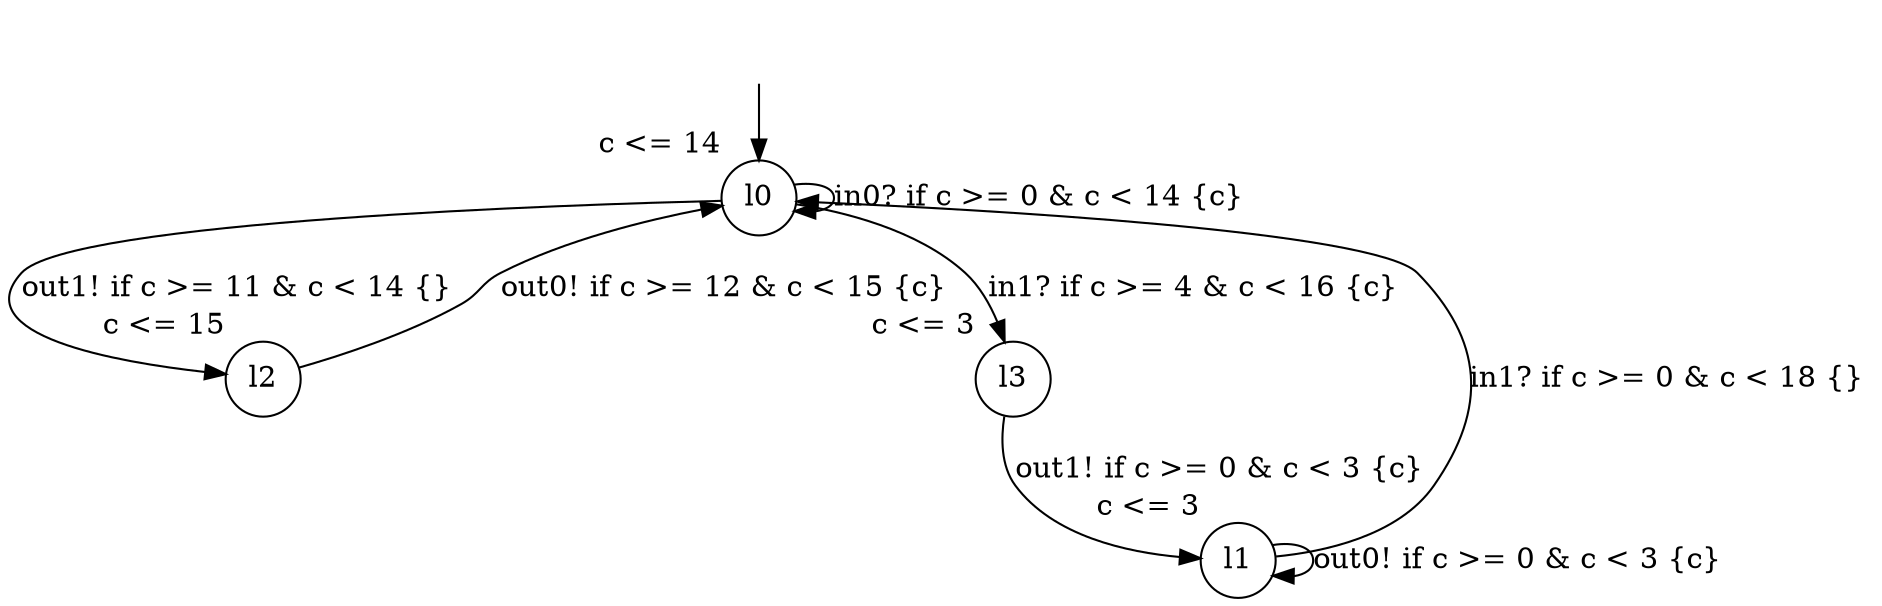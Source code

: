 digraph g {
__start0 [label="" shape="none"];
l0 [shape="circle" margin=0 label="l0", xlabel="c <= 14"];
l1 [shape="circle" margin=0 label="l1", xlabel="c <= 3"];
l2 [shape="circle" margin=0 label="l2", xlabel="c <= 15"];
l3 [shape="circle" margin=0 label="l3", xlabel="c <= 3"];
l0 -> l0 [label="in0? if c >= 0 & c < 14 {c} "];
l0 -> l3 [label="in1? if c >= 4 & c < 16 {c} "];
l0 -> l2 [label="out1! if c >= 11 & c < 14 {} "];
l1 -> l1 [label="out0! if c >= 0 & c < 3 {c} "];
l1 -> l0 [label="in1? if c >= 0 & c < 18 {} "];
l2 -> l0 [label="out0! if c >= 12 & c < 15 {c} "];
l3 -> l1 [label="out1! if c >= 0 & c < 3 {c} "];
__start0 -> l0;
}
